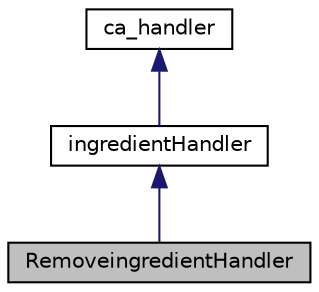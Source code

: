 digraph "RemoveingredientHandler"
{
 // LATEX_PDF_SIZE
  edge [fontname="Helvetica",fontsize="10",labelfontname="Helvetica",labelfontsize="10"];
  node [fontname="Helvetica",fontsize="10",shape=record];
  Node1 [label="RemoveingredientHandler",height=0.2,width=0.4,color="black", fillcolor="grey75", style="filled", fontcolor="black",tooltip="Handler class for removing ingredients."];
  Node2 -> Node1 [dir="back",color="midnightblue",fontsize="10",style="solid"];
  Node2 [label="ingredientHandler",height=0.2,width=0.4,color="black", fillcolor="white", style="filled",URL="$classingredientHandler.html",tooltip="Abstract base class for handling ingredient customizations."];
  Node3 -> Node2 [dir="back",color="midnightblue",fontsize="10",style="solid"];
  Node3 [label="ca_handler",height=0.2,width=0.4,color="black", fillcolor="white", style="filled",URL="$classca__handler.html",tooltip=" "];
}
